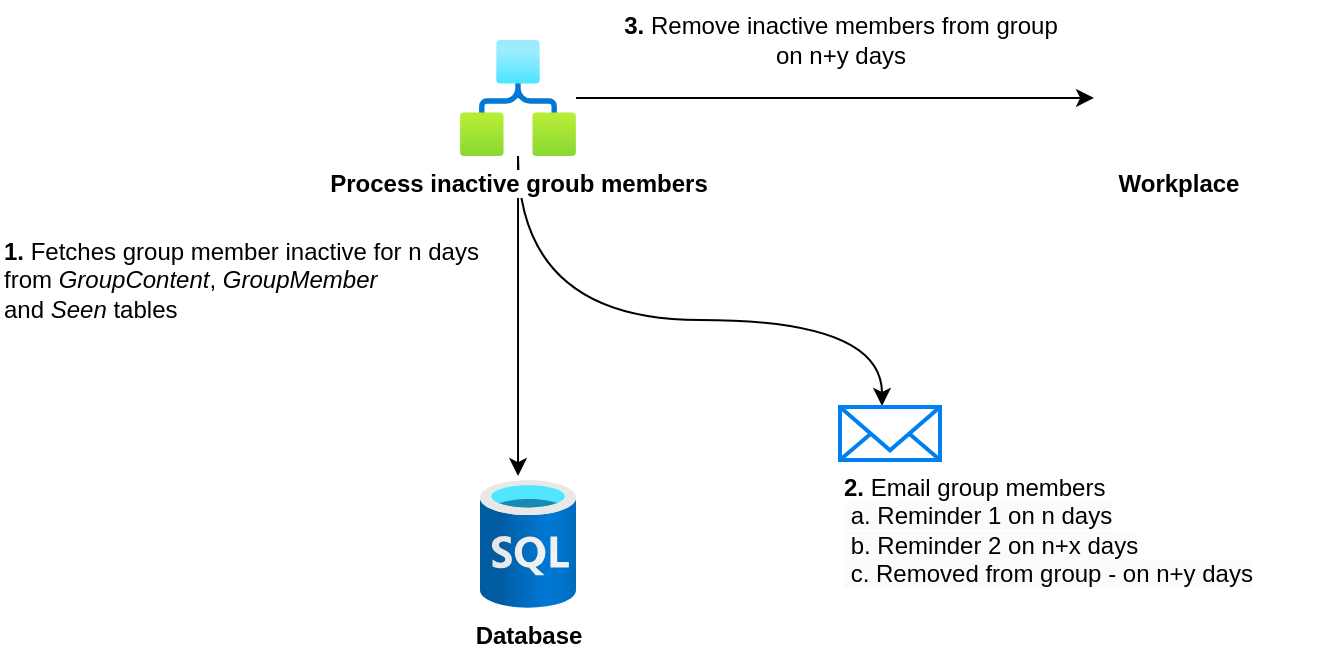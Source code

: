 <mxfile version="20.8.21" type="github">
  <diagram name="Page-1" id="O4I6horIVgjZpuEEm73X">
    <mxGraphModel dx="1730" dy="478" grid="1" gridSize="10" guides="1" tooltips="1" connect="1" arrows="1" fold="1" page="1" pageScale="1" pageWidth="850" pageHeight="1100" math="0" shadow="0">
      <root>
        <mxCell id="0" />
        <mxCell id="1" parent="0" />
        <mxCell id="4m4jQbIAZqwAoaxDc_Ss-1" value="&lt;b&gt;Workplace&lt;/b&gt;" style="shape=image;html=1;verticalAlign=top;verticalLabelPosition=bottom;labelBackgroundColor=#ffffff;imageAspect=0;aspect=fixed;image=https://cdn1.iconfinder.com/data/icons/social-media-2106/24/social_media_social_media_logo_workplace-128.png" parent="1" vertex="1">
          <mxGeometry x="510" y="80" width="78" height="78" as="geometry" />
        </mxCell>
        <mxCell id="4m4jQbIAZqwAoaxDc_Ss-2" value="&lt;b&gt;Database&lt;/b&gt;" style="aspect=fixed;html=1;points=[];align=center;image;fontSize=12;image=img/lib/azure2/databases/SQL_Database.svg;" parent="1" vertex="1">
          <mxGeometry x="200" y="320" width="48" height="64" as="geometry" />
        </mxCell>
        <mxCell id="4m4jQbIAZqwAoaxDc_Ss-4" style="edgeStyle=orthogonalEdgeStyle;rounded=0;orthogonalLoop=1;jettySize=auto;html=1;entryX=0.396;entryY=-0.031;entryDx=0;entryDy=0;entryPerimeter=0;curved=1;" parent="1" source="4m4jQbIAZqwAoaxDc_Ss-3" target="4m4jQbIAZqwAoaxDc_Ss-2" edge="1">
          <mxGeometry relative="1" as="geometry" />
        </mxCell>
        <mxCell id="4m4jQbIAZqwAoaxDc_Ss-6" style="edgeStyle=orthogonalEdgeStyle;curved=1;rounded=0;orthogonalLoop=1;jettySize=auto;html=1;entryX=-0.038;entryY=0.628;entryDx=0;entryDy=0;entryPerimeter=0;" parent="1" source="4m4jQbIAZqwAoaxDc_Ss-3" target="4m4jQbIAZqwAoaxDc_Ss-1" edge="1">
          <mxGeometry relative="1" as="geometry" />
        </mxCell>
        <mxCell id="4m4jQbIAZqwAoaxDc_Ss-9" style="edgeStyle=orthogonalEdgeStyle;curved=1;rounded=0;orthogonalLoop=1;jettySize=auto;html=1;entryX=0.42;entryY=-0.019;entryDx=0;entryDy=0;entryPerimeter=0;" parent="1" source="4m4jQbIAZqwAoaxDc_Ss-3" target="4m4jQbIAZqwAoaxDc_Ss-7" edge="1">
          <mxGeometry relative="1" as="geometry">
            <Array as="points">
              <mxPoint x="219" y="240" />
              <mxPoint x="401" y="240" />
            </Array>
          </mxGeometry>
        </mxCell>
        <mxCell id="4m4jQbIAZqwAoaxDc_Ss-3" value="&lt;b&gt;Process inactive groub members&lt;/b&gt;" style="aspect=fixed;html=1;points=[];align=center;image;fontSize=12;image=img/lib/azure2/internet_of_things/Logic_Apps.svg;" parent="1" vertex="1">
          <mxGeometry x="190" y="100" width="58" height="58" as="geometry" />
        </mxCell>
        <mxCell id="4m4jQbIAZqwAoaxDc_Ss-5" value="&lt;b&gt;1. &lt;/b&gt;Fetches group member inactive for n days&lt;br&gt;from &lt;i&gt;GroupContent&lt;/i&gt;, &lt;i&gt;GroupMember &lt;br&gt;&lt;/i&gt;and &lt;i&gt;Seen &lt;/i&gt;tables" style="text;html=1;align=left;verticalAlign=middle;resizable=0;points=[];autosize=1;strokeColor=none;fillColor=none;" parent="1" vertex="1">
          <mxGeometry x="-40" y="190" width="260" height="60" as="geometry" />
        </mxCell>
        <mxCell id="4m4jQbIAZqwAoaxDc_Ss-7" value="" style="html=1;verticalLabelPosition=bottom;align=center;labelBackgroundColor=#ffffff;verticalAlign=top;strokeWidth=2;strokeColor=#0080F0;shadow=0;dashed=0;shape=mxgraph.ios7.icons.mail;" parent="1" vertex="1">
          <mxGeometry x="380" y="283.5" width="50" height="26.5" as="geometry" />
        </mxCell>
        <mxCell id="4m4jQbIAZqwAoaxDc_Ss-8" value="&lt;b&gt;2. &lt;/b&gt;Email group members&lt;br&gt;&lt;span style=&quot;color: rgb(0, 0, 0); font-family: Helvetica; font-size: 12px; font-style: normal; font-variant-ligatures: normal; font-variant-caps: normal; font-weight: 400; letter-spacing: normal; orphans: 2; text-indent: 0px; text-transform: none; widows: 2; word-spacing: 0px; -webkit-text-stroke-width: 0px; background-color: rgb(251, 251, 251); text-decoration-thickness: initial; text-decoration-style: initial; text-decoration-color: initial; float: none; display: inline !important;&quot;&gt;&lt;span style=&quot;white-space: pre;&quot;&gt;	&lt;/span&gt;a. Reminder 1 on n days&lt;/span&gt;&lt;br style=&quot;border-color: var(--border-color); color: rgb(0, 0, 0); font-family: Helvetica; font-size: 12px; font-style: normal; font-variant-ligatures: normal; font-variant-caps: normal; font-weight: 400; letter-spacing: normal; orphans: 2; text-indent: 0px; text-transform: none; widows: 2; word-spacing: 0px; -webkit-text-stroke-width: 0px; background-color: rgb(251, 251, 251); text-decoration-thickness: initial; text-decoration-style: initial; text-decoration-color: initial;&quot;&gt;&lt;span style=&quot;border-color: var(--border-color); color: rgb(0, 0, 0); font-family: Helvetica; font-size: 12px; font-style: normal; font-variant-ligatures: normal; font-variant-caps: normal; font-weight: 400; letter-spacing: normal; orphans: 2; text-indent: 0px; text-transform: none; widows: 2; word-spacing: 0px; -webkit-text-stroke-width: 0px; background-color: rgb(251, 251, 251); text-decoration-thickness: initial; text-decoration-style: initial; text-decoration-color: initial;&quot;&gt;&lt;/span&gt;&lt;span style=&quot;color: rgb(0, 0, 0); font-family: Helvetica; font-size: 12px; font-style: normal; font-variant-ligatures: normal; font-variant-caps: normal; font-weight: 400; letter-spacing: normal; orphans: 2; text-indent: 0px; text-transform: none; widows: 2; word-spacing: 0px; -webkit-text-stroke-width: 0px; background-color: rgb(251, 251, 251); text-decoration-thickness: initial; text-decoration-style: initial; text-decoration-color: initial; float: none; display: inline !important;&quot;&gt;&lt;span style=&quot;white-space: pre;&quot;&gt;	&lt;/span&gt;b. Reminder 2 on n+x days&lt;/span&gt;&lt;br style=&quot;border-color: var(--border-color); color: rgb(0, 0, 0); font-family: Helvetica; font-size: 12px; font-style: normal; font-variant-ligatures: normal; font-variant-caps: normal; font-weight: 400; letter-spacing: normal; orphans: 2; text-indent: 0px; text-transform: none; widows: 2; word-spacing: 0px; -webkit-text-stroke-width: 0px; background-color: rgb(251, 251, 251); text-decoration-thickness: initial; text-decoration-style: initial; text-decoration-color: initial;&quot;&gt;&lt;span style=&quot;color: rgb(0, 0, 0); font-family: Helvetica; font-size: 12px; font-style: normal; font-variant-ligatures: normal; font-variant-caps: normal; font-weight: 400; letter-spacing: normal; orphans: 2; text-indent: 0px; text-transform: none; widows: 2; word-spacing: 0px; -webkit-text-stroke-width: 0px; background-color: rgb(251, 251, 251); text-decoration-thickness: initial; text-decoration-style: initial; text-decoration-color: initial; float: none; display: inline !important;&quot;&gt;&lt;span style=&quot;white-space: pre;&quot;&gt;	&lt;/span&gt;c. Removed from group - on n+y days&lt;/span&gt;&lt;br&gt;" style="text;html=1;align=left;verticalAlign=middle;resizable=0;points=[];autosize=1;strokeColor=none;fillColor=none;" parent="1" vertex="1">
          <mxGeometry x="380" y="310" width="250" height="70" as="geometry" />
        </mxCell>
        <mxCell id="4m4jQbIAZqwAoaxDc_Ss-12" value="&lt;b&gt;3.&lt;/b&gt;&amp;nbsp;Remove inactive members from group&lt;br&gt;on n+y days" style="text;html=1;align=center;verticalAlign=middle;resizable=0;points=[];autosize=1;strokeColor=none;fillColor=none;" parent="1" vertex="1">
          <mxGeometry x="260" y="80" width="240" height="40" as="geometry" />
        </mxCell>
      </root>
    </mxGraphModel>
  </diagram>
</mxfile>
